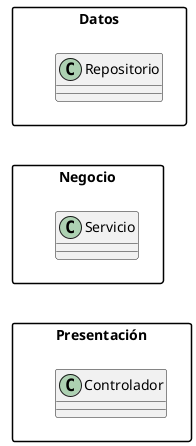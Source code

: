 @startuml
skinparam packageStyle rectangle

package "Datos" as D {
  class Repositorio
}

package "Negocio" as N {
  class Servicio
}

package "Presentación" as P {
  class Controlador
}

' Relación invisible con más separación
D -[hidden]-> N
N -[hidden]-> P


@enduml
